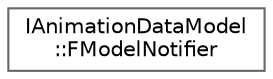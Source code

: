 digraph "Graphical Class Hierarchy"
{
 // INTERACTIVE_SVG=YES
 // LATEX_PDF_SIZE
  bgcolor="transparent";
  edge [fontname=Helvetica,fontsize=10,labelfontname=Helvetica,labelfontsize=10];
  node [fontname=Helvetica,fontsize=10,shape=box,height=0.2,width=0.4];
  rankdir="LR";
  Node0 [id="Node000000",label="IAnimationDataModel\l::FModelNotifier",height=0.2,width=0.4,color="grey40", fillcolor="white", style="filled",URL="$de/dd3/structIAnimationDataModel_1_1FModelNotifier.html",tooltip=" "];
}
